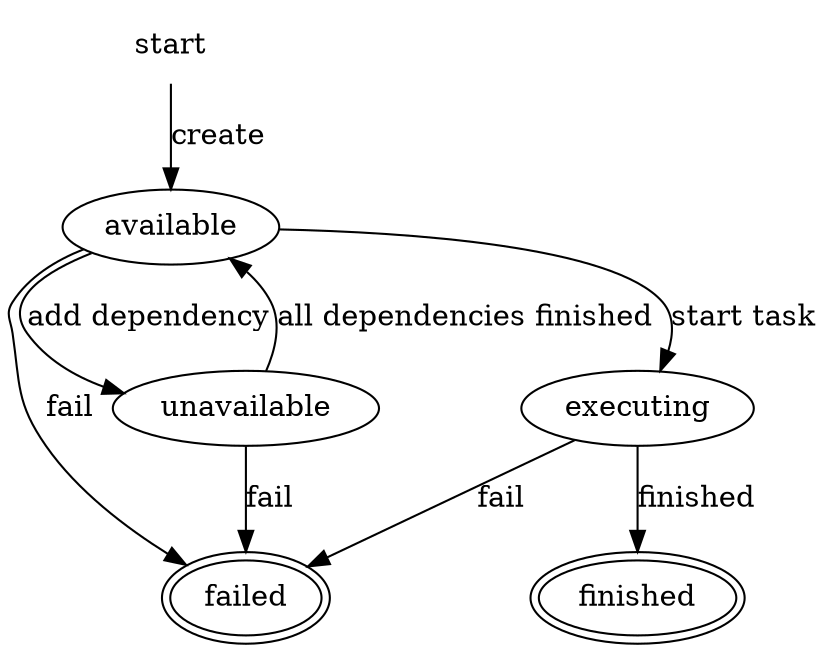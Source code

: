 digraph finite_state_machine {
    node [label=""];

    start           [label="start", shape=none];
    available       [label="available"];
    unavailable     [label="unavailable"];
    executing       [label="executing"];
    finished        [label="finished", peripheries=2];
    failed          [label="failed",peripheries=2];

    start -> available[label="create"];

    available -> unavailable [label="add dependency"];
    available -> executing   [label="start task"];
    // available -> finished not possible
    available -> failed      [label="fail"];

    // executing -> available not possible
    // executing -> unavailable not possible
    executing -> finished    [label="finished"];
    executing -> failed      [label="fail"];

    // unavailable -> executing not possible
    unavailable -> available [label="all dependencies finished"];
    unavailable -> failed    [label="fail"];
    // unavailable -> finished not possible

    // finished -> available not possible
    // finished -> executing not possible
    // finished -> unavailable not possible
    // finished -> failed not possible

    // failed -> available not possible
    // failed -> executing not possible
    // failed -> unavailable not possible
    // failed -> finished not possible


}

